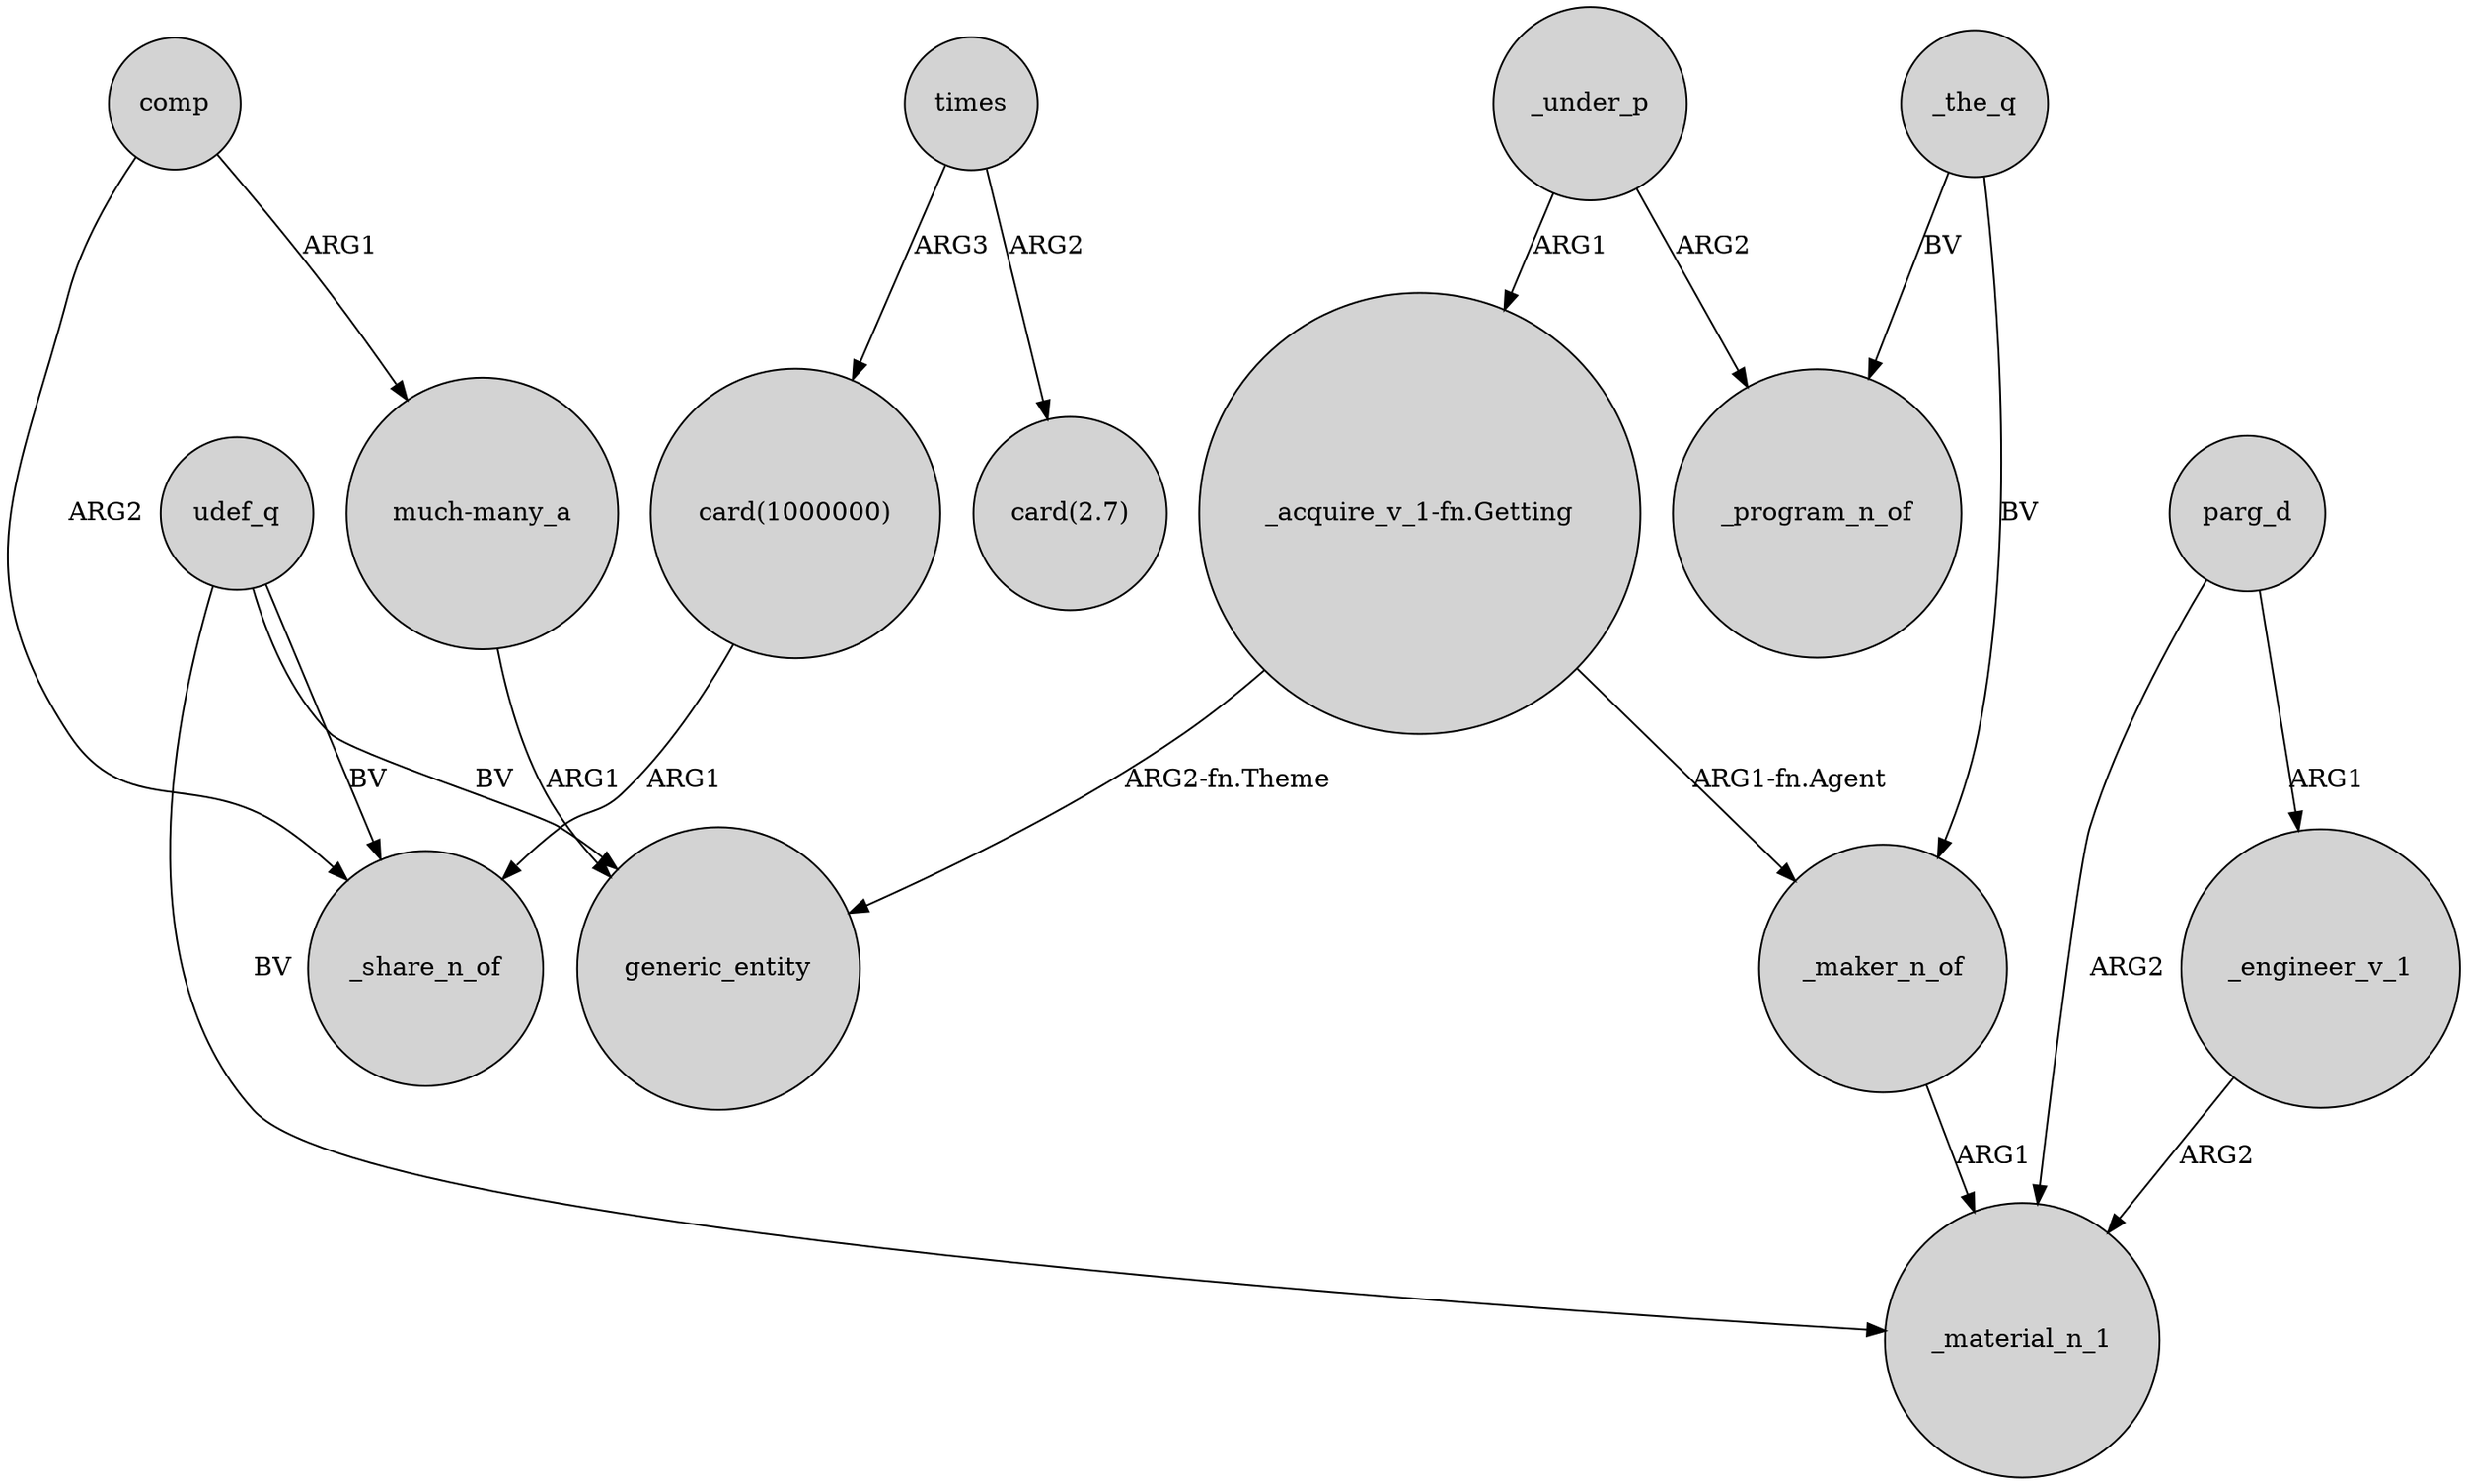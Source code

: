 digraph {
	node [shape=circle style=filled]
	udef_q -> generic_entity [label=BV]
	"much-many_a" -> generic_entity [label=ARG1]
	_under_p -> "_acquire_v_1-fn.Getting" [label=ARG1]
	_the_q -> _maker_n_of [label=BV]
	_under_p -> _program_n_of [label=ARG2]
	"_acquire_v_1-fn.Getting" -> _maker_n_of [label="ARG1-fn.Agent"]
	comp -> "much-many_a" [label=ARG1]
	times -> "card(1000000)" [label=ARG3]
	parg_d -> _engineer_v_1 [label=ARG1]
	comp -> _share_n_of [label=ARG2]
	_the_q -> _program_n_of [label=BV]
	"_acquire_v_1-fn.Getting" -> generic_entity [label="ARG2-fn.Theme"]
	udef_q -> _share_n_of [label=BV]
	"card(1000000)" -> _share_n_of [label=ARG1]
	_engineer_v_1 -> _material_n_1 [label=ARG2]
	_maker_n_of -> _material_n_1 [label=ARG1]
	udef_q -> _material_n_1 [label=BV]
	parg_d -> _material_n_1 [label=ARG2]
	times -> "card(2.7)" [label=ARG2]
}
